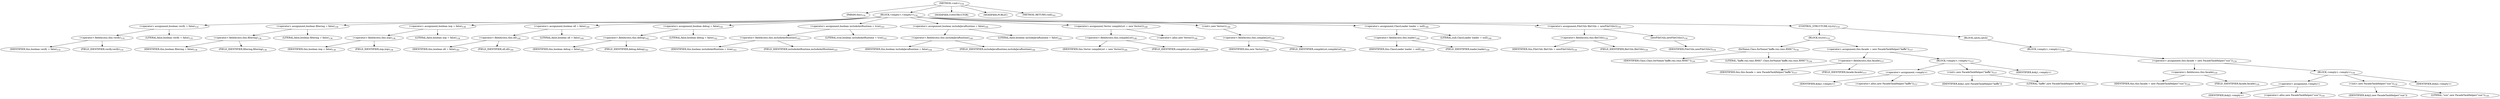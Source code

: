 digraph "&lt;init&gt;" {  
"160" [label = <(METHOD,&lt;init&gt;)<SUB>154</SUB>> ]
"161" [label = <(PARAM,this)<SUB>154</SUB>> ]
"162" [label = <(BLOCK,&lt;empty&gt;,&lt;empty&gt;)<SUB>154</SUB>> ]
"163" [label = <(&lt;operator&gt;.assignment,boolean verify = false)<SUB>135</SUB>> ]
"164" [label = <(&lt;operator&gt;.fieldAccess,this.verify)<SUB>135</SUB>> ]
"165" [label = <(IDENTIFIER,this,boolean verify = false)<SUB>135</SUB>> ]
"166" [label = <(FIELD_IDENTIFIER,verify,verify)<SUB>135</SUB>> ]
"167" [label = <(LITERAL,false,boolean verify = false)<SUB>135</SUB>> ]
"168" [label = <(&lt;operator&gt;.assignment,boolean filtering = false)<SUB>136</SUB>> ]
"169" [label = <(&lt;operator&gt;.fieldAccess,this.filtering)<SUB>136</SUB>> ]
"170" [label = <(IDENTIFIER,this,boolean filtering = false)<SUB>136</SUB>> ]
"171" [label = <(FIELD_IDENTIFIER,filtering,filtering)<SUB>136</SUB>> ]
"172" [label = <(LITERAL,false,boolean filtering = false)<SUB>136</SUB>> ]
"173" [label = <(&lt;operator&gt;.assignment,boolean iiop = false)<SUB>138</SUB>> ]
"174" [label = <(&lt;operator&gt;.fieldAccess,this.iiop)<SUB>138</SUB>> ]
"175" [label = <(IDENTIFIER,this,boolean iiop = false)<SUB>138</SUB>> ]
"176" [label = <(FIELD_IDENTIFIER,iiop,iiop)<SUB>138</SUB>> ]
"177" [label = <(LITERAL,false,boolean iiop = false)<SUB>138</SUB>> ]
"178" [label = <(&lt;operator&gt;.assignment,boolean idl = false)<SUB>140</SUB>> ]
"179" [label = <(&lt;operator&gt;.fieldAccess,this.idl)<SUB>140</SUB>> ]
"180" [label = <(IDENTIFIER,this,boolean idl = false)<SUB>140</SUB>> ]
"181" [label = <(FIELD_IDENTIFIER,idl,idl)<SUB>140</SUB>> ]
"182" [label = <(LITERAL,false,boolean idl = false)<SUB>140</SUB>> ]
"183" [label = <(&lt;operator&gt;.assignment,boolean debug = false)<SUB>142</SUB>> ]
"184" [label = <(&lt;operator&gt;.fieldAccess,this.debug)<SUB>142</SUB>> ]
"185" [label = <(IDENTIFIER,this,boolean debug = false)<SUB>142</SUB>> ]
"186" [label = <(FIELD_IDENTIFIER,debug,debug)<SUB>142</SUB>> ]
"187" [label = <(LITERAL,false,boolean debug = false)<SUB>142</SUB>> ]
"188" [label = <(&lt;operator&gt;.assignment,boolean includeAntRuntime = true)<SUB>143</SUB>> ]
"189" [label = <(&lt;operator&gt;.fieldAccess,this.includeAntRuntime)<SUB>143</SUB>> ]
"190" [label = <(IDENTIFIER,this,boolean includeAntRuntime = true)<SUB>143</SUB>> ]
"191" [label = <(FIELD_IDENTIFIER,includeAntRuntime,includeAntRuntime)<SUB>143</SUB>> ]
"192" [label = <(LITERAL,true,boolean includeAntRuntime = true)<SUB>143</SUB>> ]
"193" [label = <(&lt;operator&gt;.assignment,boolean includeJavaRuntime = false)<SUB>144</SUB>> ]
"194" [label = <(&lt;operator&gt;.fieldAccess,this.includeJavaRuntime)<SUB>144</SUB>> ]
"195" [label = <(IDENTIFIER,this,boolean includeJavaRuntime = false)<SUB>144</SUB>> ]
"196" [label = <(FIELD_IDENTIFIER,includeJavaRuntime,includeJavaRuntime)<SUB>144</SUB>> ]
"197" [label = <(LITERAL,false,boolean includeJavaRuntime = false)<SUB>144</SUB>> ]
"198" [label = <(&lt;operator&gt;.assignment,Vector compileList = new Vector())<SUB>146</SUB>> ]
"199" [label = <(&lt;operator&gt;.fieldAccess,this.compileList)<SUB>146</SUB>> ]
"200" [label = <(IDENTIFIER,this,Vector compileList = new Vector())<SUB>146</SUB>> ]
"201" [label = <(FIELD_IDENTIFIER,compileList,compileList)<SUB>146</SUB>> ]
"202" [label = <(&lt;operator&gt;.alloc,new Vector())<SUB>146</SUB>> ]
"203" [label = <(&lt;init&gt;,new Vector())<SUB>146</SUB>> ]
"204" [label = <(&lt;operator&gt;.fieldAccess,this.compileList)<SUB>146</SUB>> ]
"205" [label = <(IDENTIFIER,this,new Vector())<SUB>146</SUB>> ]
"206" [label = <(FIELD_IDENTIFIER,compileList,compileList)<SUB>146</SUB>> ]
"207" [label = <(&lt;operator&gt;.assignment,ClassLoader loader = null)<SUB>148</SUB>> ]
"208" [label = <(&lt;operator&gt;.fieldAccess,this.loader)<SUB>148</SUB>> ]
"209" [label = <(IDENTIFIER,this,ClassLoader loader = null)<SUB>148</SUB>> ]
"210" [label = <(FIELD_IDENTIFIER,loader,loader)<SUB>148</SUB>> ]
"211" [label = <(LITERAL,null,ClassLoader loader = null)<SUB>148</SUB>> ]
"212" [label = <(&lt;operator&gt;.assignment,FileUtils fileUtils = newFileUtils())<SUB>150</SUB>> ]
"213" [label = <(&lt;operator&gt;.fieldAccess,this.fileUtils)<SUB>150</SUB>> ]
"214" [label = <(IDENTIFIER,this,FileUtils fileUtils = newFileUtils())<SUB>150</SUB>> ]
"215" [label = <(FIELD_IDENTIFIER,fileUtils,fileUtils)<SUB>150</SUB>> ]
"216" [label = <(newFileUtils,newFileUtils())<SUB>150</SUB>> ]
"217" [label = <(IDENTIFIER,FileUtils,newFileUtils())<SUB>150</SUB>> ]
"218" [label = <(CONTROL_STRUCTURE,try,try)<SUB>155</SUB>> ]
"219" [label = <(BLOCK,try,try)<SUB>155</SUB>> ]
"220" [label = <(forName,Class.forName(&quot;kaffe.rmi.rmic.RMIC&quot;))<SUB>156</SUB>> ]
"221" [label = <(IDENTIFIER,Class,Class.forName(&quot;kaffe.rmi.rmic.RMIC&quot;))<SUB>156</SUB>> ]
"222" [label = <(LITERAL,&quot;kaffe.rmi.rmic.RMIC&quot;,Class.forName(&quot;kaffe.rmi.rmic.RMIC&quot;))<SUB>156</SUB>> ]
"223" [label = <(&lt;operator&gt;.assignment,this.facade = new FacadeTaskHelper(&quot;kaffe&quot;))<SUB>157</SUB>> ]
"224" [label = <(&lt;operator&gt;.fieldAccess,this.facade)<SUB>157</SUB>> ]
"225" [label = <(IDENTIFIER,this,this.facade = new FacadeTaskHelper(&quot;kaffe&quot;))<SUB>157</SUB>> ]
"226" [label = <(FIELD_IDENTIFIER,facade,facade)<SUB>157</SUB>> ]
"227" [label = <(BLOCK,&lt;empty&gt;,&lt;empty&gt;)<SUB>157</SUB>> ]
"228" [label = <(&lt;operator&gt;.assignment,&lt;empty&gt;)> ]
"229" [label = <(IDENTIFIER,$obj1,&lt;empty&gt;)> ]
"230" [label = <(&lt;operator&gt;.alloc,new FacadeTaskHelper(&quot;kaffe&quot;))<SUB>157</SUB>> ]
"231" [label = <(&lt;init&gt;,new FacadeTaskHelper(&quot;kaffe&quot;))<SUB>157</SUB>> ]
"232" [label = <(IDENTIFIER,$obj1,new FacadeTaskHelper(&quot;kaffe&quot;))> ]
"233" [label = <(LITERAL,&quot;kaffe&quot;,new FacadeTaskHelper(&quot;kaffe&quot;))<SUB>157</SUB>> ]
"234" [label = <(IDENTIFIER,$obj1,&lt;empty&gt;)> ]
"235" [label = <(BLOCK,catch,catch)> ]
"236" [label = <(BLOCK,&lt;empty&gt;,&lt;empty&gt;)<SUB>158</SUB>> ]
"237" [label = <(&lt;operator&gt;.assignment,this.facade = new FacadeTaskHelper(&quot;sun&quot;))<SUB>159</SUB>> ]
"238" [label = <(&lt;operator&gt;.fieldAccess,this.facade)<SUB>159</SUB>> ]
"239" [label = <(IDENTIFIER,this,this.facade = new FacadeTaskHelper(&quot;sun&quot;))<SUB>159</SUB>> ]
"240" [label = <(FIELD_IDENTIFIER,facade,facade)<SUB>159</SUB>> ]
"241" [label = <(BLOCK,&lt;empty&gt;,&lt;empty&gt;)<SUB>159</SUB>> ]
"242" [label = <(&lt;operator&gt;.assignment,&lt;empty&gt;)> ]
"243" [label = <(IDENTIFIER,$obj2,&lt;empty&gt;)> ]
"244" [label = <(&lt;operator&gt;.alloc,new FacadeTaskHelper(&quot;sun&quot;))<SUB>159</SUB>> ]
"245" [label = <(&lt;init&gt;,new FacadeTaskHelper(&quot;sun&quot;))<SUB>159</SUB>> ]
"246" [label = <(IDENTIFIER,$obj2,new FacadeTaskHelper(&quot;sun&quot;))> ]
"247" [label = <(LITERAL,&quot;sun&quot;,new FacadeTaskHelper(&quot;sun&quot;))<SUB>159</SUB>> ]
"248" [label = <(IDENTIFIER,$obj2,&lt;empty&gt;)> ]
"249" [label = <(MODIFIER,CONSTRUCTOR)> ]
"250" [label = <(MODIFIER,PUBLIC)> ]
"251" [label = <(METHOD_RETURN,void)<SUB>161</SUB>> ]
  "160" -> "161" 
  "160" -> "162" 
  "160" -> "249" 
  "160" -> "250" 
  "160" -> "251" 
  "162" -> "163" 
  "162" -> "168" 
  "162" -> "173" 
  "162" -> "178" 
  "162" -> "183" 
  "162" -> "188" 
  "162" -> "193" 
  "162" -> "198" 
  "162" -> "203" 
  "162" -> "207" 
  "162" -> "212" 
  "162" -> "218" 
  "163" -> "164" 
  "163" -> "167" 
  "164" -> "165" 
  "164" -> "166" 
  "168" -> "169" 
  "168" -> "172" 
  "169" -> "170" 
  "169" -> "171" 
  "173" -> "174" 
  "173" -> "177" 
  "174" -> "175" 
  "174" -> "176" 
  "178" -> "179" 
  "178" -> "182" 
  "179" -> "180" 
  "179" -> "181" 
  "183" -> "184" 
  "183" -> "187" 
  "184" -> "185" 
  "184" -> "186" 
  "188" -> "189" 
  "188" -> "192" 
  "189" -> "190" 
  "189" -> "191" 
  "193" -> "194" 
  "193" -> "197" 
  "194" -> "195" 
  "194" -> "196" 
  "198" -> "199" 
  "198" -> "202" 
  "199" -> "200" 
  "199" -> "201" 
  "203" -> "204" 
  "204" -> "205" 
  "204" -> "206" 
  "207" -> "208" 
  "207" -> "211" 
  "208" -> "209" 
  "208" -> "210" 
  "212" -> "213" 
  "212" -> "216" 
  "213" -> "214" 
  "213" -> "215" 
  "216" -> "217" 
  "218" -> "219" 
  "218" -> "235" 
  "219" -> "220" 
  "219" -> "223" 
  "220" -> "221" 
  "220" -> "222" 
  "223" -> "224" 
  "223" -> "227" 
  "224" -> "225" 
  "224" -> "226" 
  "227" -> "228" 
  "227" -> "231" 
  "227" -> "234" 
  "228" -> "229" 
  "228" -> "230" 
  "231" -> "232" 
  "231" -> "233" 
  "235" -> "236" 
  "236" -> "237" 
  "237" -> "238" 
  "237" -> "241" 
  "238" -> "239" 
  "238" -> "240" 
  "241" -> "242" 
  "241" -> "245" 
  "241" -> "248" 
  "242" -> "243" 
  "242" -> "244" 
  "245" -> "246" 
  "245" -> "247" 
}
